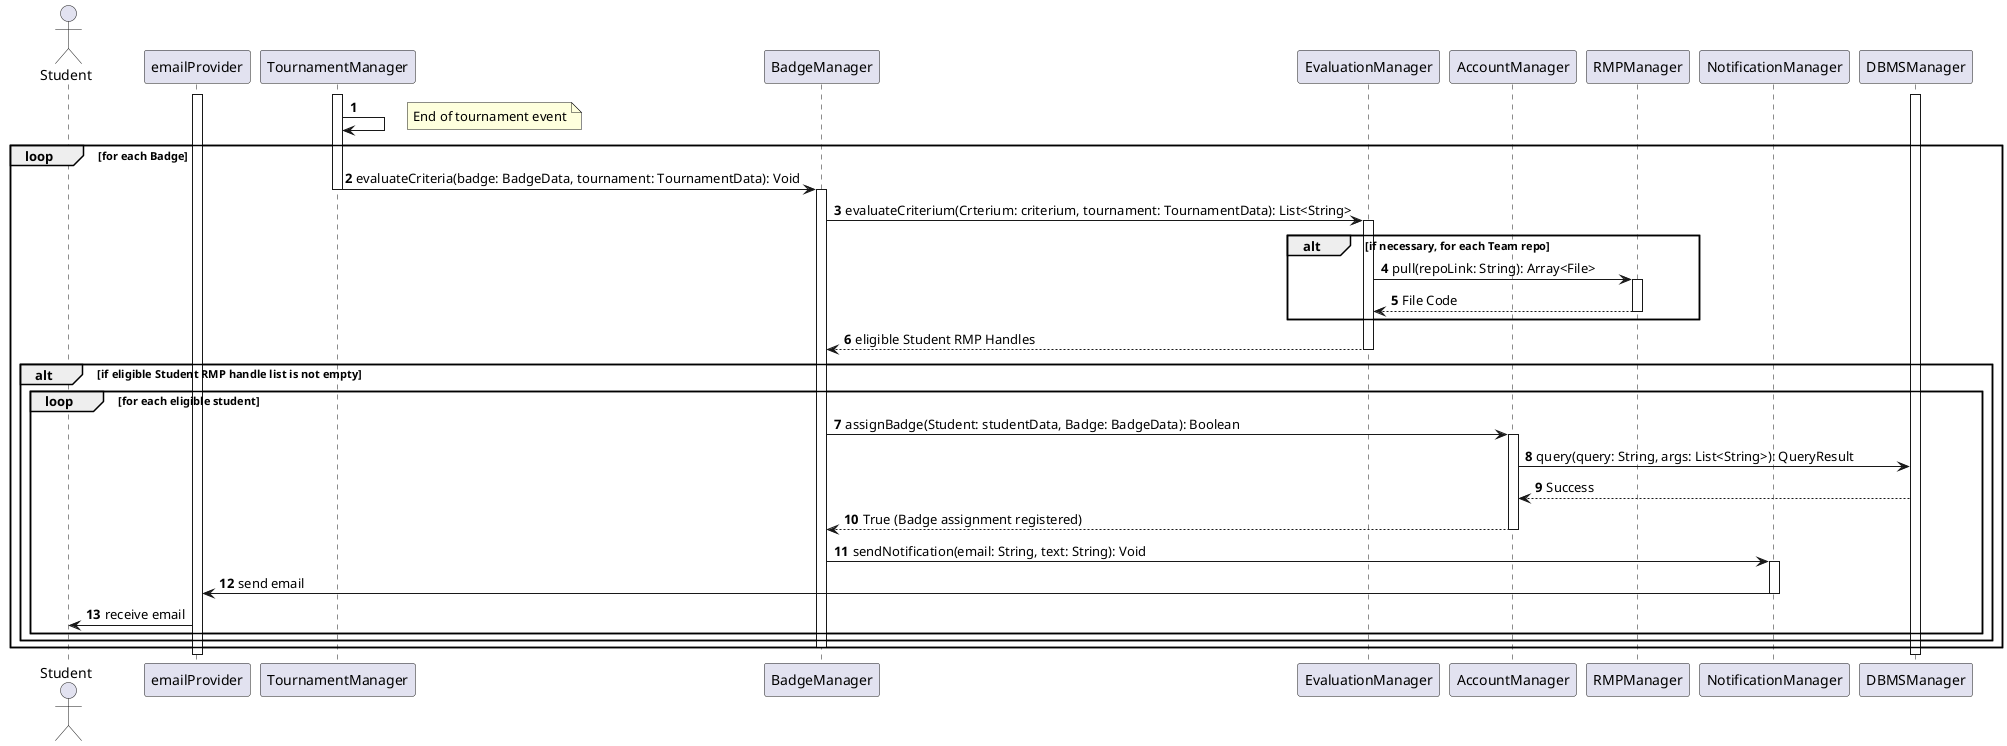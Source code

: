 @startuml

autonumber

actor Student as U
participant emailProvider as EP
participant TournamentManager as TM
participant BadgeManager as BM
participant EvaluationManager as EM

participant AccountManager as AM


participant RMPManager as RMP
participant NotificationManager as NM
participant DBMSManager as DB

activate DB
activate TM
activate EP
TM -> TM:  
note right 
End of tournament event
end note
loop for each Badge
    TM -> BM: evaluateCriteria(badge: BadgeData, tournament: TournamentData): Void
    deactivate TM
    activate BM
    BM -> EM: evaluateCriterium(Crterium: criterium, tournament: TournamentData): List<String>
    activate EM
    alt if necessary, for each Team repo
        EM -> RMP: pull(repoLink: String): Array<File>
        activate RMP
        RMP --> EM: File Code
        deactivate RMP
    end
    EM --> BM: eligible Student RMP Handles
    deactivate EM
    alt if eligible Student RMP handle list is not empty
        loop for each eligible student
            BM -> AM: assignBadge(Student: studentData, Badge: BadgeData): Boolean
            activate AM
            AM -> DB: query(query: String, args: List<String>): QueryResult
            DB --> AM: Success
            AM --> BM: True (Badge assignment registered)
            deactivate AM
            BM -> NM: sendNotification(email: String, text: String): Void
            activate NM
            NM -> EP: send email
            deactivate NM
            EP -> U: receive email
        end
    end
    deactivate BM
end
deactivate TM
deactivate DB
deactivate EP

@enduml
